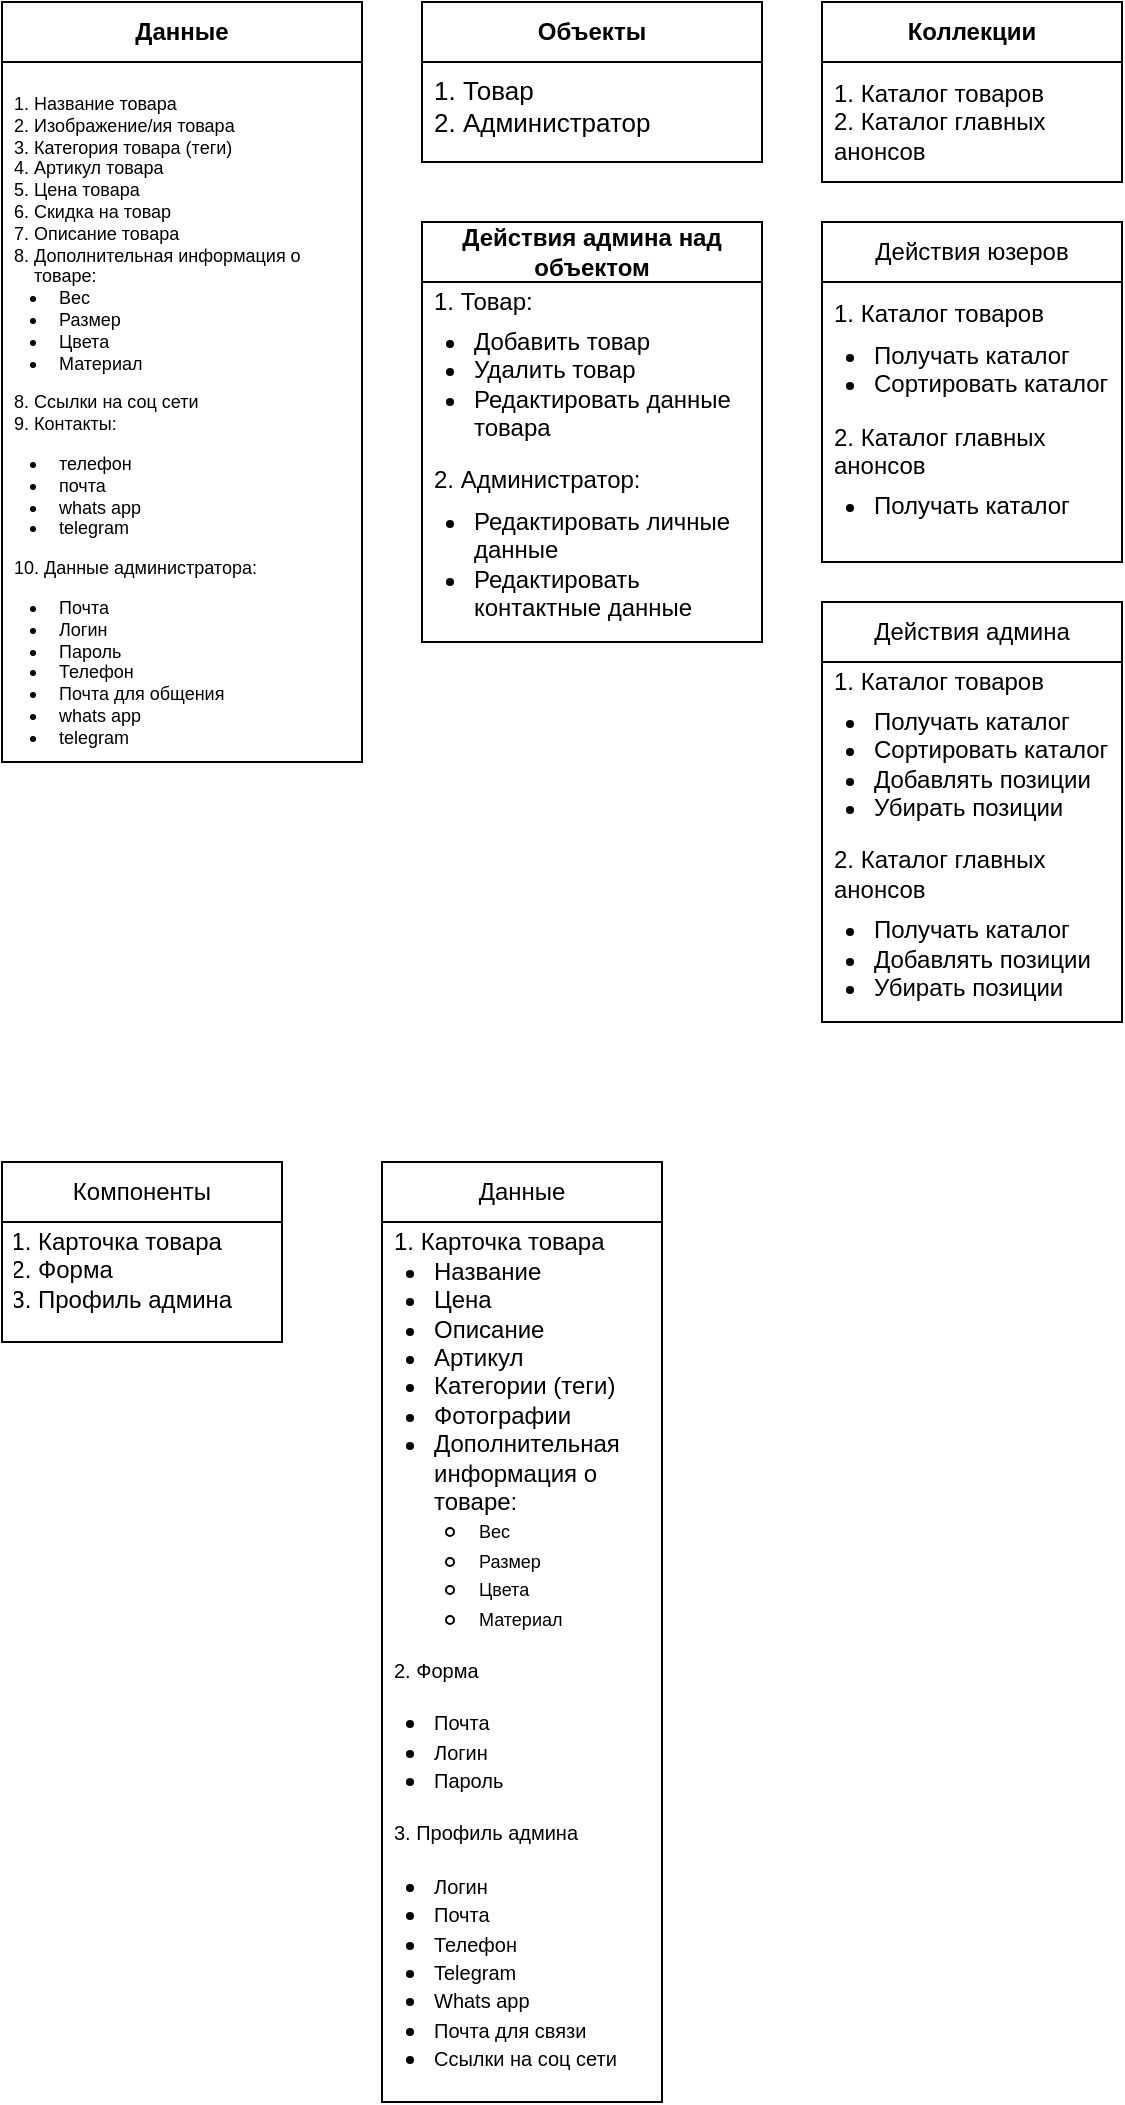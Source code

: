 <mxfile version="24.8.4">
  <diagram name="Страница — 1" id="TJOQguTnTOr0kiB2hh4c">
    <mxGraphModel dx="792" dy="438" grid="1" gridSize="10" guides="1" tooltips="1" connect="1" arrows="1" fold="1" page="1" pageScale="1" pageWidth="827" pageHeight="1169" math="0" shadow="0">
      <root>
        <mxCell id="0" />
        <mxCell id="1" parent="0" />
        <mxCell id="9_OCXf4Tu1wS0NtNP51w-1" value="&lt;b&gt;Данные&lt;/b&gt;" style="swimlane;fontStyle=0;childLayout=stackLayout;horizontal=1;startSize=30;horizontalStack=0;resizeParent=1;resizeParentMax=0;resizeLast=0;collapsible=1;marginBottom=0;whiteSpace=wrap;html=1;" vertex="1" parent="1">
          <mxGeometry x="20" y="90" width="180" height="380" as="geometry">
            <mxRectangle x="20" y="90" width="90" height="30" as="alternateBounds" />
          </mxGeometry>
        </mxCell>
        <mxCell id="9_OCXf4Tu1wS0NtNP51w-2" value="&lt;p style=&quot;font-size: 8px;&quot;&gt;&lt;/p&gt;&lt;ol style=&quot;padding-left: 10px; padding-bottom: 0px; margin-bottom: 0px; font-size: 9px;&quot;&gt;&lt;li&gt;&lt;font style=&quot;font-size: 9px;&quot;&gt;Название товара&lt;/font&gt;&lt;/li&gt;&lt;li&gt;&lt;font style=&quot;font-size: 9px;&quot;&gt;Изображение/ия товара&lt;/font&gt;&lt;/li&gt;&lt;li&gt;&lt;font style=&quot;font-size: 9px;&quot;&gt;Категория товара (теги)&lt;/font&gt;&lt;/li&gt;&lt;li&gt;&lt;font style=&quot;font-size: 9px;&quot;&gt;Артикул товара&lt;/font&gt;&lt;/li&gt;&lt;li&gt;&lt;font style=&quot;font-size: 9px;&quot;&gt;Цена товара&lt;/font&gt;&lt;/li&gt;&lt;li&gt;&lt;font style=&quot;font-size: 9px;&quot;&gt;Скидка на товар&lt;/font&gt;&lt;/li&gt;&lt;li&gt;&lt;font style=&quot;font-size: 9px;&quot;&gt;Описание товара&lt;/font&gt;&lt;/li&gt;&lt;li&gt;&lt;font style=&quot;font-size: 9px;&quot;&gt;Дополнительная информация о товаре:&lt;/font&gt;&lt;/li&gt;&lt;/ol&gt;&lt;ul style=&quot;padding-left: 20px; margin-top: 0px; margin-left: 0px; font-size: 9px;&quot;&gt;&lt;li&gt;&lt;font style=&quot;font-size: 9px;&quot;&gt;&amp;nbsp;Вес&lt;/font&gt;&lt;/li&gt;&lt;li&gt;&lt;font style=&quot;font-size: 9px;&quot;&gt;&amp;nbsp;Размер&lt;/font&gt;&lt;/li&gt;&lt;li&gt;&lt;font style=&quot;font-size: 9px;&quot;&gt;&amp;nbsp;Цвета&lt;/font&gt;&lt;/li&gt;&lt;li&gt;&lt;font style=&quot;font-size: 9px;&quot;&gt;&amp;nbsp;Материал&lt;/font&gt;&lt;/li&gt;&lt;/ul&gt;&lt;font style=&quot;font-size: 9px;&quot;&gt;&lt;span style=&quot;background-color: initial;&quot;&gt;8. Ссылки на соц сети&lt;/span&gt;&lt;br&gt;&lt;span style=&quot;background-color: initial;&quot;&gt;9. Контакты:&lt;/span&gt;&lt;br&gt;&lt;/font&gt;&lt;p style=&quot;font-size: 9px;&quot;&gt;&lt;/p&gt;&lt;p style=&quot;line-height: 120%; font-size: 9px;&quot;&gt;&lt;/p&gt;&lt;ul style=&quot;padding-left: 20px; margin-top: 0px; margin-bottom: 0px; line-height: 120%; font-size: 9px;&quot;&gt;&lt;li&gt;&lt;font style=&quot;font-size: 9px;&quot;&gt;&amp;nbsp;телефон&lt;/font&gt;&lt;/li&gt;&lt;li&gt;&lt;font style=&quot;font-size: 9px;&quot;&gt;&amp;nbsp;почта&lt;/font&gt;&lt;/li&gt;&lt;li&gt;&lt;font style=&quot;font-size: 9px;&quot;&gt;&amp;nbsp;whats app&lt;/font&gt;&lt;/li&gt;&lt;li&gt;&lt;font style=&quot;font-size: 9px;&quot;&gt;&amp;nbsp;telegram&lt;/font&gt;&lt;/li&gt;&lt;/ul&gt;&lt;p style=&quot;font-size: 9px;&quot;&gt;&lt;/p&gt;&lt;p style=&quot;font-size: 9px;&quot;&gt;&lt;font style=&quot;font-size: 9px;&quot;&gt;10. Данные администратора:&lt;/font&gt;&lt;/p&gt;&lt;p style=&quot;font-size: 9px;&quot;&gt;&lt;/p&gt;&lt;ul style=&quot;padding-left: 20px; font-size: 9px;&quot;&gt;&lt;li&gt;&lt;font style=&quot;font-size: 9px;&quot;&gt;&amp;nbsp;Почта&lt;/font&gt;&lt;/li&gt;&lt;li&gt;&lt;font style=&quot;font-size: 9px;&quot;&gt;&amp;nbsp;Логин&lt;/font&gt;&lt;/li&gt;&lt;li&gt;&lt;font style=&quot;font-size: 9px;&quot;&gt;&amp;nbsp;Пароль&lt;/font&gt;&lt;/li&gt;&lt;li&gt;&lt;font style=&quot;font-size: 9px;&quot;&gt;&amp;nbsp;Телефон&lt;/font&gt;&lt;/li&gt;&lt;li&gt;&lt;font style=&quot;font-size: 9px;&quot;&gt;&amp;nbsp;Почта для общения&lt;/font&gt;&lt;/li&gt;&lt;li&gt;&lt;font style=&quot;font-size: 9px;&quot;&gt;&amp;nbsp;whats app&lt;/font&gt;&lt;/li&gt;&lt;li&gt;&lt;font style=&quot;font-size: 9px;&quot;&gt;&amp;nbsp;telegram&lt;/font&gt;&lt;/li&gt;&lt;/ul&gt;&lt;p&gt;&lt;/p&gt;" style="text;strokeColor=none;fillColor=none;align=left;verticalAlign=top;spacingLeft=4;spacingRight=4;overflow=hidden;points=[[0,0.5],[1,0.5]];portConstraint=eastwest;rotatable=0;whiteSpace=wrap;html=1;fontSize=8;" vertex="1" parent="9_OCXf4Tu1wS0NtNP51w-1">
          <mxGeometry y="30" width="180" height="350" as="geometry" />
        </mxCell>
        <mxCell id="9_OCXf4Tu1wS0NtNP51w-5" value="&lt;b&gt;Объекты&lt;/b&gt;" style="swimlane;fontStyle=0;childLayout=stackLayout;horizontal=1;startSize=30;horizontalStack=0;resizeParent=1;resizeParentMax=0;resizeLast=0;collapsible=1;marginBottom=0;whiteSpace=wrap;html=1;align=center;" vertex="1" parent="1">
          <mxGeometry x="230" y="90" width="170" height="80" as="geometry" />
        </mxCell>
        <mxCell id="9_OCXf4Tu1wS0NtNP51w-6" value="&lt;span style=&quot;background-color: initial; font-size: 13px;&quot;&gt;1. Товар&lt;/span&gt;&lt;br style=&quot;font-size: 13px;&quot;&gt;&lt;span style=&quot;background-color: initial; font-size: 13px;&quot;&gt;2. Администратор&lt;/span&gt;" style="text;strokeColor=none;fillColor=none;align=left;verticalAlign=top;spacingLeft=4;spacingRight=4;overflow=hidden;points=[[0,0.5],[1,0.5]];portConstraint=eastwest;rotatable=0;whiteSpace=wrap;html=1;fontSize=13;" vertex="1" parent="9_OCXf4Tu1wS0NtNP51w-5">
          <mxGeometry y="30" width="170" height="50" as="geometry" />
        </mxCell>
        <mxCell id="9_OCXf4Tu1wS0NtNP51w-9" value="&lt;b&gt;Коллекции&lt;/b&gt;" style="swimlane;fontStyle=0;childLayout=stackLayout;horizontal=1;startSize=30;horizontalStack=0;resizeParent=1;resizeParentMax=0;resizeLast=0;collapsible=1;marginBottom=0;whiteSpace=wrap;html=1;" vertex="1" parent="1">
          <mxGeometry x="430" y="90" width="150" height="90" as="geometry" />
        </mxCell>
        <mxCell id="9_OCXf4Tu1wS0NtNP51w-10" value="1. Каталог товаров&lt;div&gt;2. Каталог главных анонсов&lt;/div&gt;" style="text;strokeColor=none;fillColor=none;align=left;verticalAlign=middle;spacingLeft=4;spacingRight=4;overflow=hidden;points=[[0,0.5],[1,0.5]];portConstraint=eastwest;rotatable=0;whiteSpace=wrap;html=1;" vertex="1" parent="9_OCXf4Tu1wS0NtNP51w-9">
          <mxGeometry y="30" width="150" height="60" as="geometry" />
        </mxCell>
        <mxCell id="9_OCXf4Tu1wS0NtNP51w-13" value="&lt;b&gt;Действия админа над объектом&lt;/b&gt;" style="swimlane;fontStyle=0;childLayout=stackLayout;horizontal=1;startSize=30;horizontalStack=0;resizeParent=1;resizeParentMax=0;resizeLast=0;collapsible=1;marginBottom=0;whiteSpace=wrap;html=1;" vertex="1" parent="1">
          <mxGeometry x="230" y="200" width="170" height="210" as="geometry" />
        </mxCell>
        <mxCell id="9_OCXf4Tu1wS0NtNP51w-14" value="&lt;span style=&quot;background-color: initial;&quot;&gt;1. Товар:&lt;/span&gt;&lt;div&gt;&lt;ul style=&quot;padding-left: 20px; margin-top: 6px;&quot;&gt;&lt;li&gt;Добавить товар&lt;/li&gt;&lt;li&gt;Удалить товар&lt;/li&gt;&lt;li&gt;Редактировать данные товара&lt;/li&gt;&lt;/ul&gt;2. Администратор:&lt;/div&gt;&lt;div&gt;&lt;ul style=&quot;padding-left: 20px; margin-top: 6px;&quot;&gt;&lt;li&gt;Редактировать личные данные&lt;/li&gt;&lt;li&gt;Редактировать контактные данные&amp;nbsp;&lt;/li&gt;&lt;/ul&gt;&lt;/div&gt;" style="text;strokeColor=none;fillColor=none;align=left;verticalAlign=middle;spacingLeft=4;spacingRight=4;overflow=hidden;points=[[0,0.5],[1,0.5]];portConstraint=eastwest;rotatable=0;whiteSpace=wrap;html=1;" vertex="1" parent="9_OCXf4Tu1wS0NtNP51w-13">
          <mxGeometry y="30" width="170" height="180" as="geometry" />
        </mxCell>
        <mxCell id="9_OCXf4Tu1wS0NtNP51w-17" value="Действия юзеров" style="swimlane;fontStyle=0;childLayout=stackLayout;horizontal=1;startSize=30;horizontalStack=0;resizeParent=1;resizeParentMax=0;resizeLast=0;collapsible=1;marginBottom=0;whiteSpace=wrap;html=1;" vertex="1" parent="1">
          <mxGeometry x="430" y="200" width="150" height="170" as="geometry" />
        </mxCell>
        <mxCell id="9_OCXf4Tu1wS0NtNP51w-20" value="1. Каталог товаров&lt;br&gt;&lt;ul style=&quot;padding-left: 20px; margin-top: 6px;&quot;&gt;&lt;li&gt;Получать каталог&lt;/li&gt;&lt;li&gt;Сортировать каталог&lt;/li&gt;&lt;/ul&gt;&lt;div&gt;2. Каталог главных анонсов&lt;/div&gt;&lt;div&gt;&lt;ul style=&quot;padding-left: 20px; margin-top: 6px;&quot;&gt;&lt;li&gt;Получать каталог&lt;/li&gt;&lt;/ul&gt;&lt;/div&gt;" style="text;strokeColor=none;fillColor=none;align=left;verticalAlign=middle;spacingLeft=4;spacingRight=4;overflow=hidden;points=[[0,0.5],[1,0.5]];portConstraint=eastwest;rotatable=0;whiteSpace=wrap;html=1;" vertex="1" parent="9_OCXf4Tu1wS0NtNP51w-17">
          <mxGeometry y="30" width="150" height="140" as="geometry" />
        </mxCell>
        <mxCell id="9_OCXf4Tu1wS0NtNP51w-21" value="Действия админа" style="swimlane;fontStyle=0;childLayout=stackLayout;horizontal=1;startSize=30;horizontalStack=0;resizeParent=1;resizeParentMax=0;resizeLast=0;collapsible=1;marginBottom=0;whiteSpace=wrap;html=1;" vertex="1" parent="1">
          <mxGeometry x="430" y="390" width="150" height="210" as="geometry" />
        </mxCell>
        <mxCell id="9_OCXf4Tu1wS0NtNP51w-22" value="1. Каталог товаров&lt;br&gt;&lt;ul style=&quot;padding-left: 20px; margin-top: 6px;&quot;&gt;&lt;li&gt;Получать каталог&lt;/li&gt;&lt;li&gt;Сортировать каталог&lt;/li&gt;&lt;li&gt;Добавлять позиции&lt;/li&gt;&lt;li&gt;Убирать позиции&lt;/li&gt;&lt;/ul&gt;&lt;div&gt;2. Каталог главных анонсов&lt;/div&gt;&lt;div&gt;&lt;ul style=&quot;padding-left: 20px; margin-top: 6px;&quot;&gt;&lt;li&gt;Получать каталог&lt;/li&gt;&lt;li&gt;Добавлять позиции&lt;/li&gt;&lt;li&gt;Убирать позиции&lt;/li&gt;&lt;/ul&gt;&lt;/div&gt;" style="text;strokeColor=none;fillColor=none;align=left;verticalAlign=middle;spacingLeft=4;spacingRight=4;overflow=hidden;points=[[0,0.5],[1,0.5]];portConstraint=eastwest;rotatable=0;whiteSpace=wrap;html=1;" vertex="1" parent="9_OCXf4Tu1wS0NtNP51w-21">
          <mxGeometry y="30" width="150" height="180" as="geometry" />
        </mxCell>
        <mxCell id="9_OCXf4Tu1wS0NtNP51w-25" value="Компоненты" style="swimlane;fontStyle=0;childLayout=stackLayout;horizontal=1;startSize=30;horizontalStack=0;resizeParent=1;resizeParentMax=0;resizeLast=0;collapsible=1;marginBottom=0;whiteSpace=wrap;html=1;" vertex="1" parent="1">
          <mxGeometry x="20" y="670" width="140" height="90" as="geometry" />
        </mxCell>
        <mxCell id="9_OCXf4Tu1wS0NtNP51w-26" value="&lt;ol style=&quot;padding-left: 12px; margin-top: 0px;&quot;&gt;&lt;li&gt;Карточка товара&lt;/li&gt;&lt;li&gt;Форма&lt;/li&gt;&lt;li&gt;Профиль админа&lt;/li&gt;&lt;/ol&gt;" style="text;strokeColor=none;fillColor=none;align=left;verticalAlign=middle;spacingLeft=4;spacingRight=4;overflow=hidden;points=[[0,0.5],[1,0.5]];portConstraint=eastwest;rotatable=0;whiteSpace=wrap;html=1;" vertex="1" parent="9_OCXf4Tu1wS0NtNP51w-25">
          <mxGeometry y="30" width="140" height="60" as="geometry" />
        </mxCell>
        <mxCell id="9_OCXf4Tu1wS0NtNP51w-29" value="Данные" style="swimlane;fontStyle=0;childLayout=stackLayout;horizontal=1;startSize=30;horizontalStack=0;resizeParent=1;resizeParentMax=0;resizeLast=0;collapsible=1;marginBottom=0;whiteSpace=wrap;html=1;" vertex="1" parent="1">
          <mxGeometry x="210" y="670" width="140" height="470" as="geometry" />
        </mxCell>
        <mxCell id="9_OCXf4Tu1wS0NtNP51w-32" value="1. Карточка товара&lt;div&gt;&lt;ul style=&quot;padding-left: 20px; margin-top: 0px;&quot;&gt;&lt;li&gt;Название&lt;/li&gt;&lt;li&gt;Цена&lt;/li&gt;&lt;li&gt;Описание&lt;/li&gt;&lt;li&gt;Артикул&lt;/li&gt;&lt;li&gt;Категории (теги)&lt;/li&gt;&lt;li&gt;Фотографии&lt;/li&gt;&lt;li&gt;Дополнительная информация о товаре:&lt;/li&gt;&lt;ul style=&quot;padding-left: 20px;&quot;&gt;&lt;li&gt;&lt;span style=&quot;background-color: initial; font-size: 9px;&quot;&gt;&amp;nbsp;Вес&lt;/span&gt;&lt;/li&gt;&lt;li&gt;&lt;span style=&quot;background-color: initial; font-size: 9px;&quot;&gt;&amp;nbsp;Размер&lt;/span&gt;&lt;/li&gt;&lt;li&gt;&lt;span style=&quot;background-color: initial; font-size: 9px;&quot;&gt;&amp;nbsp;Цвета&lt;/span&gt;&lt;/li&gt;&lt;li&gt;&lt;span style=&quot;background-color: initial; font-size: 9px;&quot;&gt;&amp;nbsp;Материал&lt;/span&gt;&lt;/li&gt;&lt;/ul&gt;&lt;/ul&gt;&lt;div&gt;&lt;font size=&quot;1&quot;&gt;2. Форма&lt;/font&gt;&lt;/div&gt;&lt;/div&gt;&lt;div&gt;&lt;ul style=&quot;padding-left: 20px;&quot;&gt;&lt;li&gt;&lt;font size=&quot;1&quot;&gt;Почта&lt;/font&gt;&lt;/li&gt;&lt;li&gt;&lt;font size=&quot;1&quot;&gt;Логин&lt;/font&gt;&lt;/li&gt;&lt;li&gt;&lt;font size=&quot;1&quot;&gt;Пароль&lt;/font&gt;&lt;/li&gt;&lt;/ul&gt;&lt;div&gt;&lt;font size=&quot;1&quot;&gt;3. Профиль админа&lt;/font&gt;&lt;/div&gt;&lt;/div&gt;&lt;div&gt;&lt;ul style=&quot;padding-left: 20px;&quot;&gt;&lt;li&gt;&lt;font size=&quot;1&quot;&gt;Логин&lt;/font&gt;&lt;/li&gt;&lt;li&gt;&lt;font size=&quot;1&quot;&gt;Почта&lt;/font&gt;&lt;/li&gt;&lt;li&gt;&lt;font size=&quot;1&quot;&gt;Телефон&lt;/font&gt;&lt;/li&gt;&lt;li&gt;&lt;font size=&quot;1&quot;&gt;Telegram&lt;/font&gt;&lt;/li&gt;&lt;li&gt;&lt;font size=&quot;1&quot;&gt;Whats app&lt;/font&gt;&lt;/li&gt;&lt;li&gt;&lt;font size=&quot;1&quot;&gt;Почта для связи&lt;/font&gt;&lt;/li&gt;&lt;li&gt;&lt;font size=&quot;1&quot;&gt;Ссылки на соц сети&lt;/font&gt;&lt;/li&gt;&lt;/ul&gt;&lt;/div&gt;" style="text;strokeColor=none;fillColor=none;align=left;verticalAlign=middle;spacingLeft=4;spacingRight=4;overflow=hidden;points=[[0,0.5],[1,0.5]];portConstraint=eastwest;rotatable=0;whiteSpace=wrap;html=1;" vertex="1" parent="9_OCXf4Tu1wS0NtNP51w-29">
          <mxGeometry y="30" width="140" height="440" as="geometry" />
        </mxCell>
      </root>
    </mxGraphModel>
  </diagram>
</mxfile>
